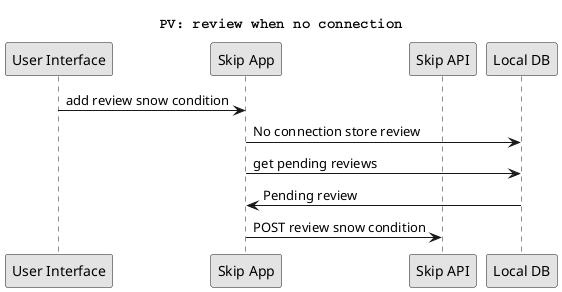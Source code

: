 @startuml
title PV: review when no connection

participant "User Interface" as P1
participant "Skip App" as P2
participant "Skip API" as P3
participant "Local DB" as P4


P1 -> P2: add review snow condition
P2 -> P4: No connection store review
P2 -> P4: get pending reviews
P4 -> P2: Pending review
P2 -> P3: POST review snow condition









skinparam monochrome true
skinparam shadowing false
skinparam defaultFontName Courier
@enduml
